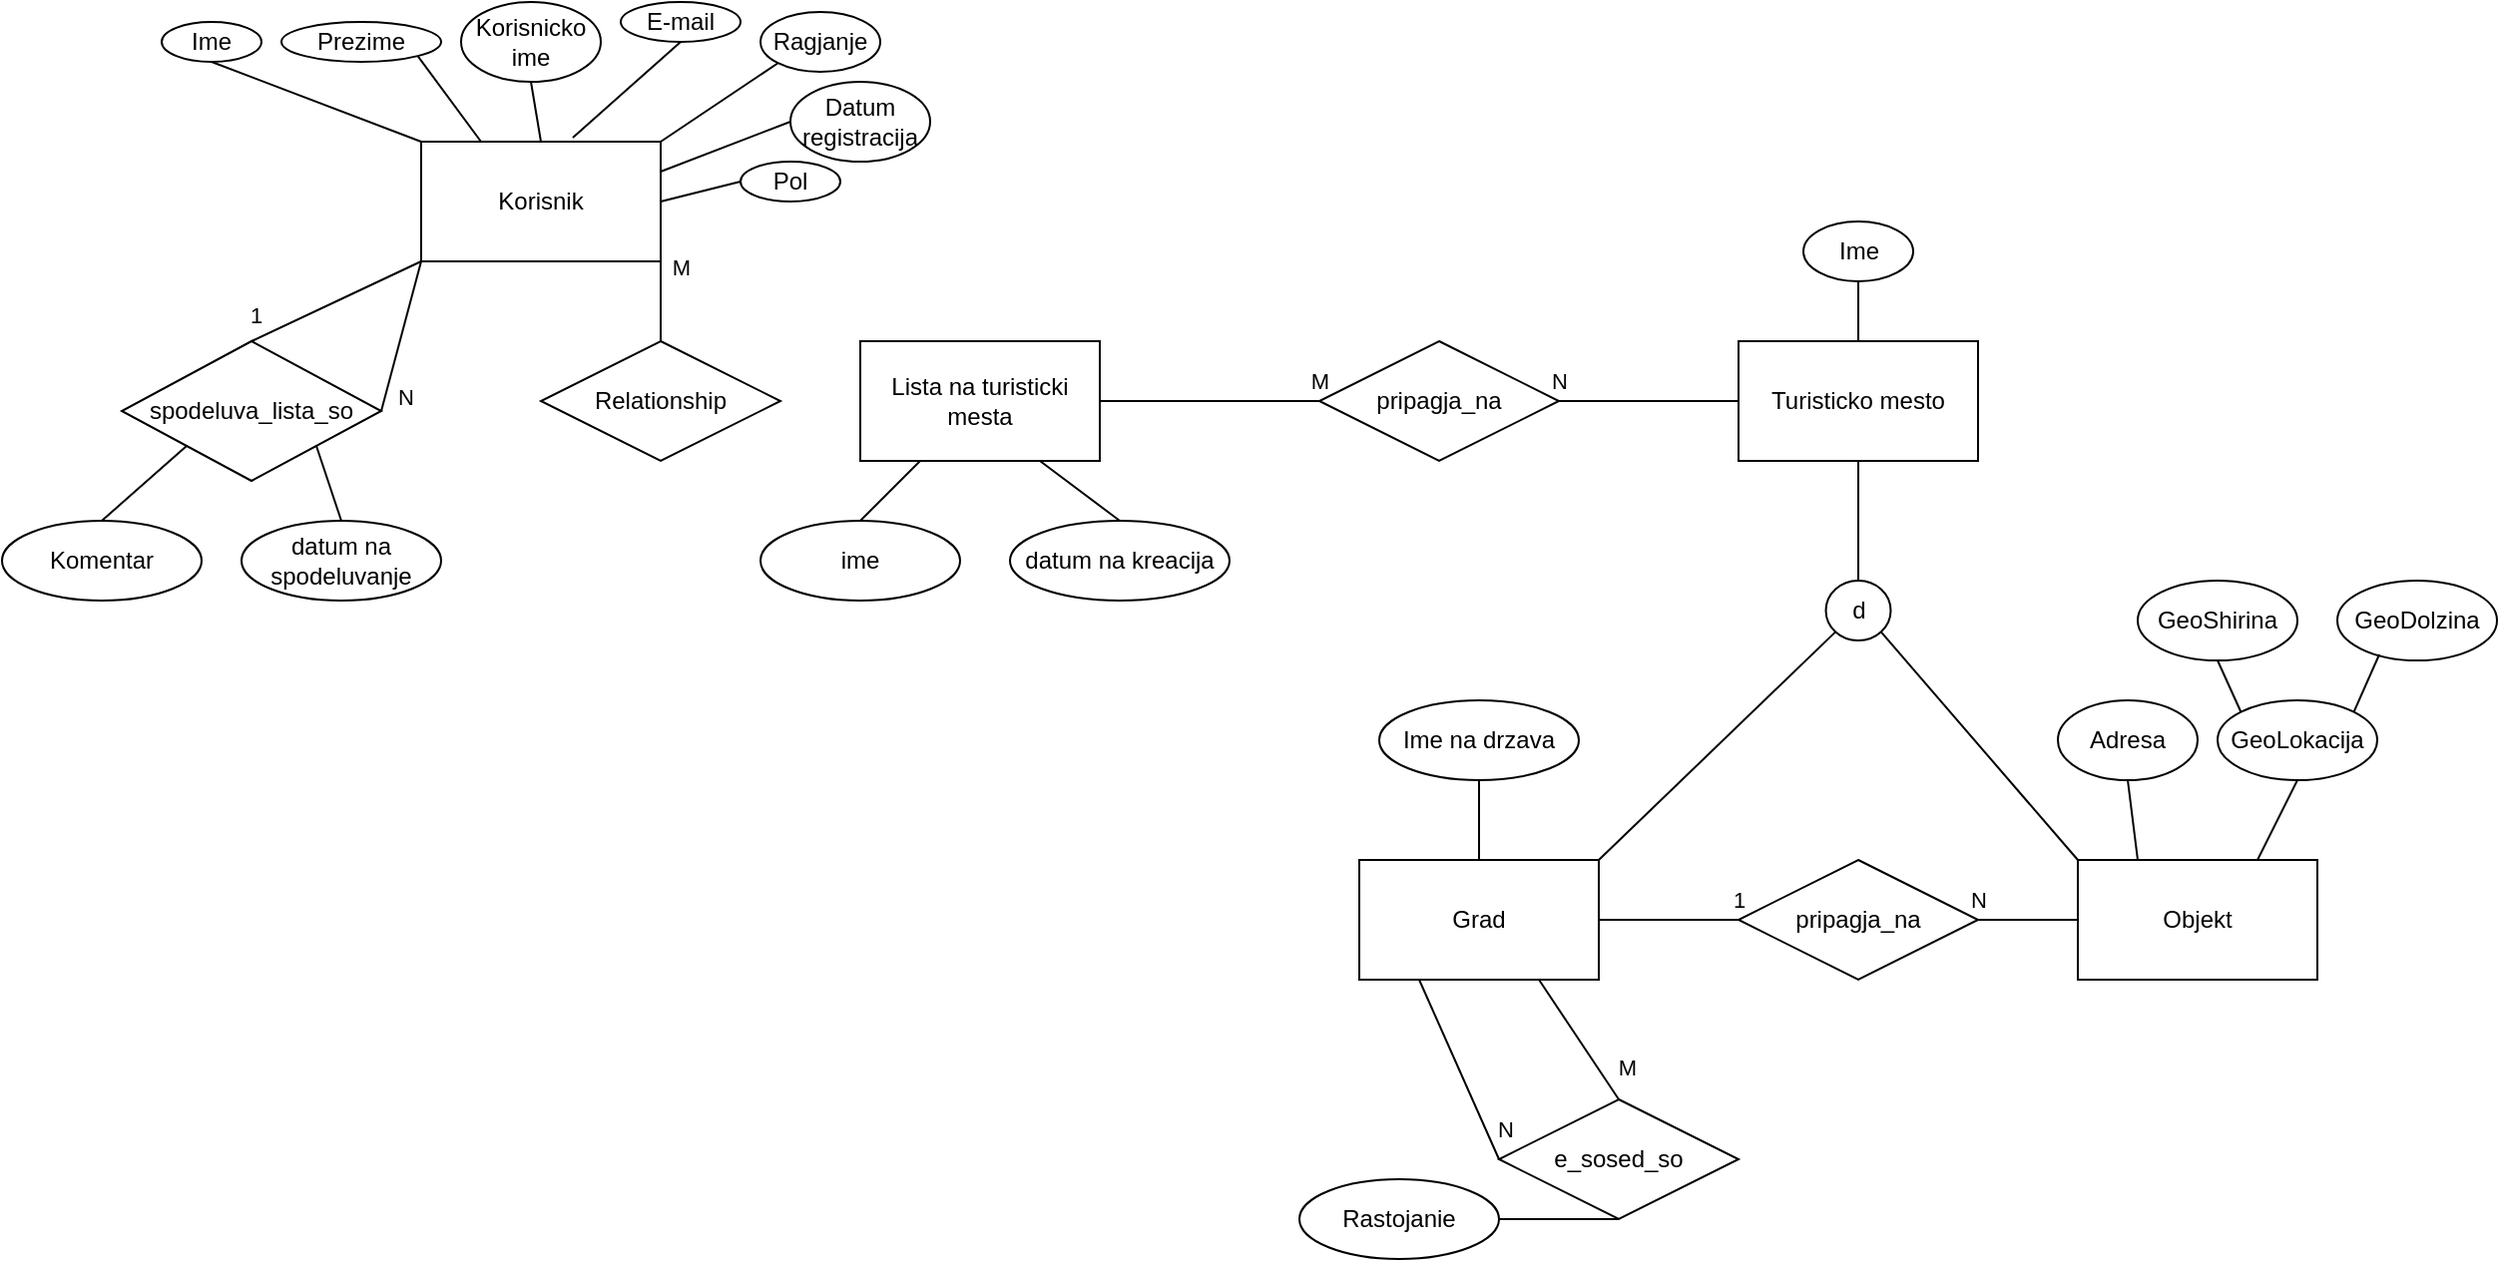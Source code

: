 <mxfile version="21.5.2" type="github">
  <diagram name="Page-1" id="4vaZD6aFRvWip1wH8n_Y">
    <mxGraphModel dx="1322" dy="781" grid="1" gridSize="10" guides="1" tooltips="1" connect="1" arrows="1" fold="1" page="1" pageScale="1" pageWidth="850" pageHeight="1100" math="0" shadow="0">
      <root>
        <mxCell id="0" />
        <mxCell id="1" parent="0" />
        <mxCell id="oy7YL8Xd5E4N8mvJYCTs-1" value="&lt;div&gt;Korisnik&lt;/div&gt;" style="rounded=0;whiteSpace=wrap;html=1;" vertex="1" parent="1">
          <mxGeometry x="160" y="90" width="120" height="60" as="geometry" />
        </mxCell>
        <mxCell id="oy7YL8Xd5E4N8mvJYCTs-9" value="Ime" style="ellipse;whiteSpace=wrap;html=1;align=center;" vertex="1" parent="1">
          <mxGeometry x="30" y="30" width="50" height="20" as="geometry" />
        </mxCell>
        <mxCell id="oy7YL8Xd5E4N8mvJYCTs-10" value="Prezime" style="ellipse;whiteSpace=wrap;html=1;align=center;" vertex="1" parent="1">
          <mxGeometry x="90" y="30" width="80" height="20" as="geometry" />
        </mxCell>
        <mxCell id="oy7YL8Xd5E4N8mvJYCTs-11" value="&lt;div&gt;Korisnicko ime&lt;/div&gt;" style="ellipse;whiteSpace=wrap;html=1;align=center;" vertex="1" parent="1">
          <mxGeometry x="180" y="20" width="70" height="40" as="geometry" />
        </mxCell>
        <mxCell id="oy7YL8Xd5E4N8mvJYCTs-12" value="E-mail" style="ellipse;whiteSpace=wrap;html=1;align=center;" vertex="1" parent="1">
          <mxGeometry x="260" y="20" width="60" height="20" as="geometry" />
        </mxCell>
        <mxCell id="oy7YL8Xd5E4N8mvJYCTs-13" value="&lt;div&gt;Ragjanje&lt;/div&gt;" style="ellipse;whiteSpace=wrap;html=1;align=center;" vertex="1" parent="1">
          <mxGeometry x="330" y="25" width="60" height="30" as="geometry" />
        </mxCell>
        <mxCell id="oy7YL8Xd5E4N8mvJYCTs-14" value="&lt;div&gt;Datum registracija&lt;/div&gt;" style="ellipse;whiteSpace=wrap;html=1;align=center;" vertex="1" parent="1">
          <mxGeometry x="345" y="60" width="70" height="40" as="geometry" />
        </mxCell>
        <mxCell id="oy7YL8Xd5E4N8mvJYCTs-15" value="&lt;div&gt;Pol&lt;/div&gt;" style="ellipse;whiteSpace=wrap;html=1;align=center;" vertex="1" parent="1">
          <mxGeometry x="320" y="100" width="50" height="20" as="geometry" />
        </mxCell>
        <mxCell id="oy7YL8Xd5E4N8mvJYCTs-18" value="" style="endArrow=none;html=1;rounded=0;entryX=0;entryY=0;entryDx=0;entryDy=0;exitX=0.5;exitY=1;exitDx=0;exitDy=0;" edge="1" parent="1" source="oy7YL8Xd5E4N8mvJYCTs-9" target="oy7YL8Xd5E4N8mvJYCTs-1">
          <mxGeometry width="50" height="50" relative="1" as="geometry">
            <mxPoint x="110" y="340" as="sourcePoint" />
            <mxPoint x="160" y="290" as="targetPoint" />
          </mxGeometry>
        </mxCell>
        <mxCell id="oy7YL8Xd5E4N8mvJYCTs-19" value="" style="endArrow=none;html=1;rounded=0;entryX=0.25;entryY=0;entryDx=0;entryDy=0;exitX=1;exitY=1;exitDx=0;exitDy=0;" edge="1" parent="1" source="oy7YL8Xd5E4N8mvJYCTs-10" target="oy7YL8Xd5E4N8mvJYCTs-1">
          <mxGeometry width="50" height="50" relative="1" as="geometry">
            <mxPoint x="65" y="60" as="sourcePoint" />
            <mxPoint x="170" y="100" as="targetPoint" />
          </mxGeometry>
        </mxCell>
        <mxCell id="oy7YL8Xd5E4N8mvJYCTs-20" value="" style="endArrow=none;html=1;rounded=0;entryX=0.5;entryY=0;entryDx=0;entryDy=0;exitX=0.5;exitY=1;exitDx=0;exitDy=0;" edge="1" parent="1" source="oy7YL8Xd5E4N8mvJYCTs-11" target="oy7YL8Xd5E4N8mvJYCTs-1">
          <mxGeometry width="50" height="50" relative="1" as="geometry">
            <mxPoint x="168" y="57" as="sourcePoint" />
            <mxPoint x="200" y="100" as="targetPoint" />
          </mxGeometry>
        </mxCell>
        <mxCell id="oy7YL8Xd5E4N8mvJYCTs-21" value="" style="endArrow=none;html=1;rounded=0;entryX=0.633;entryY=-0.033;entryDx=0;entryDy=0;exitX=0.5;exitY=1;exitDx=0;exitDy=0;entryPerimeter=0;" edge="1" parent="1" source="oy7YL8Xd5E4N8mvJYCTs-12" target="oy7YL8Xd5E4N8mvJYCTs-1">
          <mxGeometry width="50" height="50" relative="1" as="geometry">
            <mxPoint x="178" y="67" as="sourcePoint" />
            <mxPoint x="210" y="110" as="targetPoint" />
          </mxGeometry>
        </mxCell>
        <mxCell id="oy7YL8Xd5E4N8mvJYCTs-22" value="" style="endArrow=none;html=1;rounded=0;entryX=1;entryY=0;entryDx=0;entryDy=0;exitX=0;exitY=1;exitDx=0;exitDy=0;" edge="1" parent="1" source="oy7YL8Xd5E4N8mvJYCTs-13" target="oy7YL8Xd5E4N8mvJYCTs-1">
          <mxGeometry width="50" height="50" relative="1" as="geometry">
            <mxPoint x="188" y="77" as="sourcePoint" />
            <mxPoint x="220" y="120" as="targetPoint" />
          </mxGeometry>
        </mxCell>
        <mxCell id="oy7YL8Xd5E4N8mvJYCTs-23" value="" style="endArrow=none;html=1;rounded=0;entryX=0;entryY=0.5;entryDx=0;entryDy=0;exitX=1;exitY=0.25;exitDx=0;exitDy=0;" edge="1" parent="1" source="oy7YL8Xd5E4N8mvJYCTs-1" target="oy7YL8Xd5E4N8mvJYCTs-14">
          <mxGeometry width="50" height="50" relative="1" as="geometry">
            <mxPoint x="198" y="87" as="sourcePoint" />
            <mxPoint x="230" y="130" as="targetPoint" />
          </mxGeometry>
        </mxCell>
        <mxCell id="oy7YL8Xd5E4N8mvJYCTs-24" value="" style="endArrow=none;html=1;rounded=0;exitX=0;exitY=0.5;exitDx=0;exitDy=0;entryX=1;entryY=0.5;entryDx=0;entryDy=0;" edge="1" parent="1" source="oy7YL8Xd5E4N8mvJYCTs-15" target="oy7YL8Xd5E4N8mvJYCTs-1">
          <mxGeometry width="50" height="50" relative="1" as="geometry">
            <mxPoint x="208" y="97" as="sourcePoint" />
            <mxPoint x="240" y="140" as="targetPoint" />
          </mxGeometry>
        </mxCell>
        <mxCell id="oy7YL8Xd5E4N8mvJYCTs-25" value="&lt;div&gt;Turisticko mesto&lt;/div&gt;" style="rounded=0;whiteSpace=wrap;html=1;" vertex="1" parent="1">
          <mxGeometry x="820" y="190" width="120" height="60" as="geometry" />
        </mxCell>
        <mxCell id="oy7YL8Xd5E4N8mvJYCTs-26" value="Ime" style="ellipse;whiteSpace=wrap;html=1;align=center;" vertex="1" parent="1">
          <mxGeometry x="852.5" y="130" width="55" height="30" as="geometry" />
        </mxCell>
        <mxCell id="oy7YL8Xd5E4N8mvJYCTs-27" value="" style="endArrow=none;html=1;rounded=0;entryX=0.5;entryY=1;entryDx=0;entryDy=0;exitX=0.5;exitY=0;exitDx=0;exitDy=0;" edge="1" parent="1" source="oy7YL8Xd5E4N8mvJYCTs-25" target="oy7YL8Xd5E4N8mvJYCTs-26">
          <mxGeometry width="50" height="50" relative="1" as="geometry">
            <mxPoint x="710" y="340" as="sourcePoint" />
            <mxPoint x="760" y="290" as="targetPoint" />
          </mxGeometry>
        </mxCell>
        <mxCell id="oy7YL8Xd5E4N8mvJYCTs-28" value="" style="endArrow=none;html=1;rounded=0;entryX=0.5;entryY=1;entryDx=0;entryDy=0;exitX=0.5;exitY=0;exitDx=0;exitDy=0;" edge="1" parent="1" source="oy7YL8Xd5E4N8mvJYCTs-29" target="oy7YL8Xd5E4N8mvJYCTs-25">
          <mxGeometry width="50" height="50" relative="1" as="geometry">
            <mxPoint x="880" y="320" as="sourcePoint" />
            <mxPoint x="870" y="300" as="targetPoint" />
          </mxGeometry>
        </mxCell>
        <mxCell id="oy7YL8Xd5E4N8mvJYCTs-29" value="d" style="ellipse;whiteSpace=wrap;html=1;align=center;" vertex="1" parent="1">
          <mxGeometry x="863.75" y="310" width="32.5" height="30" as="geometry" />
        </mxCell>
        <mxCell id="oy7YL8Xd5E4N8mvJYCTs-31" value="Grad" style="rounded=0;whiteSpace=wrap;html=1;" vertex="1" parent="1">
          <mxGeometry x="630" y="450" width="120" height="60" as="geometry" />
        </mxCell>
        <mxCell id="oy7YL8Xd5E4N8mvJYCTs-32" value="&lt;div&gt;Objekt&lt;/div&gt;" style="rounded=0;whiteSpace=wrap;html=1;" vertex="1" parent="1">
          <mxGeometry x="990" y="450" width="120" height="60" as="geometry" />
        </mxCell>
        <mxCell id="oy7YL8Xd5E4N8mvJYCTs-33" value="" style="endArrow=none;html=1;rounded=0;exitX=1;exitY=0;exitDx=0;exitDy=0;entryX=0;entryY=1;entryDx=0;entryDy=0;" edge="1" parent="1" source="oy7YL8Xd5E4N8mvJYCTs-31" target="oy7YL8Xd5E4N8mvJYCTs-29">
          <mxGeometry width="50" height="50" relative="1" as="geometry">
            <mxPoint x="770" y="390" as="sourcePoint" />
            <mxPoint x="820" y="340" as="targetPoint" />
          </mxGeometry>
        </mxCell>
        <mxCell id="oy7YL8Xd5E4N8mvJYCTs-34" value="" style="endArrow=none;html=1;rounded=0;exitX=0;exitY=0;exitDx=0;exitDy=0;entryX=1;entryY=1;entryDx=0;entryDy=0;" edge="1" parent="1" source="oy7YL8Xd5E4N8mvJYCTs-32" target="oy7YL8Xd5E4N8mvJYCTs-29">
          <mxGeometry width="50" height="50" relative="1" as="geometry">
            <mxPoint x="830" y="410" as="sourcePoint" />
            <mxPoint x="879" y="346" as="targetPoint" />
          </mxGeometry>
        </mxCell>
        <mxCell id="oy7YL8Xd5E4N8mvJYCTs-35" value="Ime na drzava" style="ellipse;whiteSpace=wrap;html=1;align=center;" vertex="1" parent="1">
          <mxGeometry x="640" y="370" width="100" height="40" as="geometry" />
        </mxCell>
        <mxCell id="oy7YL8Xd5E4N8mvJYCTs-36" value="" style="endArrow=none;html=1;rounded=0;exitX=0.5;exitY=0;exitDx=0;exitDy=0;entryX=0.5;entryY=1;entryDx=0;entryDy=0;" edge="1" parent="1" source="oy7YL8Xd5E4N8mvJYCTs-31" target="oy7YL8Xd5E4N8mvJYCTs-35">
          <mxGeometry width="50" height="50" relative="1" as="geometry">
            <mxPoint x="840" y="420" as="sourcePoint" />
            <mxPoint x="889" y="356" as="targetPoint" />
          </mxGeometry>
        </mxCell>
        <mxCell id="oy7YL8Xd5E4N8mvJYCTs-37" value="Adresa" style="ellipse;whiteSpace=wrap;html=1;align=center;" vertex="1" parent="1">
          <mxGeometry x="980" y="370" width="70" height="40" as="geometry" />
        </mxCell>
        <mxCell id="oy7YL8Xd5E4N8mvJYCTs-38" value="" style="endArrow=none;html=1;rounded=0;exitX=0.25;exitY=0;exitDx=0;exitDy=0;entryX=0.5;entryY=1;entryDx=0;entryDy=0;" edge="1" parent="1" source="oy7YL8Xd5E4N8mvJYCTs-32" target="oy7YL8Xd5E4N8mvJYCTs-37">
          <mxGeometry width="50" height="50" relative="1" as="geometry">
            <mxPoint x="850" y="430" as="sourcePoint" />
            <mxPoint x="899" y="366" as="targetPoint" />
          </mxGeometry>
        </mxCell>
        <mxCell id="oy7YL8Xd5E4N8mvJYCTs-40" value="&lt;div&gt;GeoLokacija&lt;/div&gt;" style="ellipse;whiteSpace=wrap;html=1;align=center;" vertex="1" parent="1">
          <mxGeometry x="1060" y="370" width="80" height="40" as="geometry" />
        </mxCell>
        <mxCell id="oy7YL8Xd5E4N8mvJYCTs-41" value="" style="endArrow=none;html=1;rounded=0;exitX=0.75;exitY=0;exitDx=0;exitDy=0;entryX=0.5;entryY=1;entryDx=0;entryDy=0;" edge="1" parent="1" target="oy7YL8Xd5E4N8mvJYCTs-40" source="oy7YL8Xd5E4N8mvJYCTs-32">
          <mxGeometry width="50" height="50" relative="1" as="geometry">
            <mxPoint x="1130" y="450" as="sourcePoint" />
            <mxPoint x="999" y="366" as="targetPoint" />
          </mxGeometry>
        </mxCell>
        <mxCell id="oy7YL8Xd5E4N8mvJYCTs-42" value="pripagja_na" style="shape=rhombus;perimeter=rhombusPerimeter;whiteSpace=wrap;html=1;align=center;" vertex="1" parent="1">
          <mxGeometry x="820" y="450" width="120" height="60" as="geometry" />
        </mxCell>
        <mxCell id="oy7YL8Xd5E4N8mvJYCTs-43" value="1" style="endArrow=none;html=1;rounded=0;exitX=1;exitY=0.5;exitDx=0;exitDy=0;entryX=0;entryY=0.5;entryDx=0;entryDy=0;" edge="1" parent="1" source="oy7YL8Xd5E4N8mvJYCTs-31" target="oy7YL8Xd5E4N8mvJYCTs-42">
          <mxGeometry x="1" y="10" width="50" height="50" relative="1" as="geometry">
            <mxPoint x="770" y="630" as="sourcePoint" />
            <mxPoint x="820" y="580" as="targetPoint" />
            <mxPoint as="offset" />
          </mxGeometry>
        </mxCell>
        <mxCell id="oy7YL8Xd5E4N8mvJYCTs-44" value="N" style="endArrow=none;html=1;rounded=0;exitX=1;exitY=0.5;exitDx=0;exitDy=0;entryX=0;entryY=0.5;entryDx=0;entryDy=0;" edge="1" parent="1" source="oy7YL8Xd5E4N8mvJYCTs-42" target="oy7YL8Xd5E4N8mvJYCTs-32">
          <mxGeometry x="-1" y="10" width="50" height="50" relative="1" as="geometry">
            <mxPoint x="950" y="520" as="sourcePoint" />
            <mxPoint x="1000" y="470" as="targetPoint" />
            <mxPoint as="offset" />
          </mxGeometry>
        </mxCell>
        <mxCell id="oy7YL8Xd5E4N8mvJYCTs-46" value="&lt;div&gt;e_sosed_so&lt;/div&gt;" style="shape=rhombus;perimeter=rhombusPerimeter;whiteSpace=wrap;html=1;align=center;" vertex="1" parent="1">
          <mxGeometry x="700" y="570" width="120" height="60" as="geometry" />
        </mxCell>
        <mxCell id="oy7YL8Xd5E4N8mvJYCTs-47" value="GeoShirina" style="ellipse;whiteSpace=wrap;html=1;align=center;" vertex="1" parent="1">
          <mxGeometry x="1020" y="310" width="80" height="40" as="geometry" />
        </mxCell>
        <mxCell id="oy7YL8Xd5E4N8mvJYCTs-48" value="" style="endArrow=none;html=1;rounded=0;exitX=0.5;exitY=1;exitDx=0;exitDy=0;entryX=0;entryY=0;entryDx=0;entryDy=0;" edge="1" parent="1" source="oy7YL8Xd5E4N8mvJYCTs-47" target="oy7YL8Xd5E4N8mvJYCTs-40">
          <mxGeometry width="50" height="50" relative="1" as="geometry">
            <mxPoint x="1020" y="610" as="sourcePoint" />
            <mxPoint x="1070" y="560" as="targetPoint" />
          </mxGeometry>
        </mxCell>
        <mxCell id="oy7YL8Xd5E4N8mvJYCTs-49" value="GeoDolzina" style="ellipse;whiteSpace=wrap;html=1;align=center;" vertex="1" parent="1">
          <mxGeometry x="1120" y="310" width="80" height="40" as="geometry" />
        </mxCell>
        <mxCell id="oy7YL8Xd5E4N8mvJYCTs-50" value="" style="endArrow=none;html=1;rounded=0;exitX=1;exitY=0;exitDx=0;exitDy=0;entryX=0.263;entryY=0.925;entryDx=0;entryDy=0;entryPerimeter=0;" edge="1" parent="1" source="oy7YL8Xd5E4N8mvJYCTs-40" target="oy7YL8Xd5E4N8mvJYCTs-49">
          <mxGeometry width="50" height="50" relative="1" as="geometry">
            <mxPoint x="1140" y="420" as="sourcePoint" />
            <mxPoint x="1190" y="370" as="targetPoint" />
          </mxGeometry>
        </mxCell>
        <mxCell id="oy7YL8Xd5E4N8mvJYCTs-51" value="N" style="endArrow=none;html=1;rounded=0;exitX=0;exitY=0.5;exitDx=0;exitDy=0;entryX=0.25;entryY=1;entryDx=0;entryDy=0;" edge="1" parent="1" source="oy7YL8Xd5E4N8mvJYCTs-46" target="oy7YL8Xd5E4N8mvJYCTs-31">
          <mxGeometry x="-0.746" y="-9" width="50" height="50" relative="1" as="geometry">
            <mxPoint x="570" y="620" as="sourcePoint" />
            <mxPoint x="620" y="570" as="targetPoint" />
            <mxPoint as="offset" />
          </mxGeometry>
        </mxCell>
        <mxCell id="oy7YL8Xd5E4N8mvJYCTs-52" value="M" style="endArrow=none;html=1;rounded=0;entryX=0.75;entryY=1;entryDx=0;entryDy=0;exitX=0.5;exitY=0;exitDx=0;exitDy=0;" edge="1" parent="1" source="oy7YL8Xd5E4N8mvJYCTs-46" target="oy7YL8Xd5E4N8mvJYCTs-31">
          <mxGeometry x="-0.677" y="-11" width="50" height="50" relative="1" as="geometry">
            <mxPoint x="720" y="580" as="sourcePoint" />
            <mxPoint x="770" y="530" as="targetPoint" />
            <mxPoint x="1" as="offset" />
          </mxGeometry>
        </mxCell>
        <mxCell id="oy7YL8Xd5E4N8mvJYCTs-54" value="" style="endArrow=none;html=1;rounded=0;entryX=0.5;entryY=1;entryDx=0;entryDy=0;exitX=1;exitY=0.5;exitDx=0;exitDy=0;" edge="1" parent="1" source="oy7YL8Xd5E4N8mvJYCTs-55" target="oy7YL8Xd5E4N8mvJYCTs-46">
          <mxGeometry width="50" height="50" relative="1" as="geometry">
            <mxPoint x="740" y="680" as="sourcePoint" />
            <mxPoint x="780" y="530" as="targetPoint" />
          </mxGeometry>
        </mxCell>
        <mxCell id="oy7YL8Xd5E4N8mvJYCTs-55" value="Rastojanie" style="ellipse;whiteSpace=wrap;html=1;align=center;" vertex="1" parent="1">
          <mxGeometry x="600" y="610" width="100" height="40" as="geometry" />
        </mxCell>
        <mxCell id="oy7YL8Xd5E4N8mvJYCTs-60" value="ime" style="ellipse;whiteSpace=wrap;html=1;align=center;" vertex="1" parent="1">
          <mxGeometry x="330" y="280" width="100" height="40" as="geometry" />
        </mxCell>
        <mxCell id="oy7YL8Xd5E4N8mvJYCTs-61" value="" style="endArrow=none;html=1;rounded=0;exitX=0.5;exitY=0;exitDx=0;exitDy=0;entryX=0.25;entryY=1;entryDx=0;entryDy=0;" edge="1" parent="1" source="oy7YL8Xd5E4N8mvJYCTs-60" target="oy7YL8Xd5E4N8mvJYCTs-71">
          <mxGeometry width="50" height="50" relative="1" as="geometry">
            <mxPoint x="285.355" y="272.928" as="sourcePoint" />
            <mxPoint x="310" y="247.07" as="targetPoint" />
          </mxGeometry>
        </mxCell>
        <mxCell id="oy7YL8Xd5E4N8mvJYCTs-62" value="" style="endArrow=none;html=1;rounded=0;entryX=0.75;entryY=1;entryDx=0;entryDy=0;exitX=0.5;exitY=0;exitDx=0;exitDy=0;" edge="1" parent="1" source="oy7YL8Xd5E4N8mvJYCTs-63" target="oy7YL8Xd5E4N8mvJYCTs-71">
          <mxGeometry width="50" height="50" relative="1" as="geometry">
            <mxPoint x="375" y="267.07" as="sourcePoint" />
            <mxPoint x="340" y="232.07" as="targetPoint" />
          </mxGeometry>
        </mxCell>
        <mxCell id="oy7YL8Xd5E4N8mvJYCTs-63" value="datum na kreacija" style="ellipse;whiteSpace=wrap;html=1;align=center;" vertex="1" parent="1">
          <mxGeometry x="455" y="280" width="110" height="40" as="geometry" />
        </mxCell>
        <mxCell id="oy7YL8Xd5E4N8mvJYCTs-64" value="spodeluva_lista_so" style="shape=rhombus;perimeter=rhombusPerimeter;whiteSpace=wrap;html=1;align=center;" vertex="1" parent="1">
          <mxGeometry x="10" y="190" width="130" height="70" as="geometry" />
        </mxCell>
        <mxCell id="oy7YL8Xd5E4N8mvJYCTs-65" value="1" style="endArrow=none;html=1;rounded=0;entryX=0;entryY=1;entryDx=0;entryDy=0;exitX=0.5;exitY=0;exitDx=0;exitDy=0;" edge="1" parent="1" source="oy7YL8Xd5E4N8mvJYCTs-64" target="oy7YL8Xd5E4N8mvJYCTs-1">
          <mxGeometry x="-0.85" y="11" width="50" height="50" relative="1" as="geometry">
            <mxPoint x="100" y="180" as="sourcePoint" />
            <mxPoint x="150" y="130" as="targetPoint" />
            <mxPoint as="offset" />
          </mxGeometry>
        </mxCell>
        <mxCell id="oy7YL8Xd5E4N8mvJYCTs-66" value="N" style="endArrow=none;html=1;rounded=0;exitX=1;exitY=0.5;exitDx=0;exitDy=0;entryX=0;entryY=1;entryDx=0;entryDy=0;" edge="1" parent="1" source="oy7YL8Xd5E4N8mvJYCTs-64" target="oy7YL8Xd5E4N8mvJYCTs-1">
          <mxGeometry x="-0.751" y="-10" width="50" height="50" relative="1" as="geometry">
            <mxPoint x="170" y="220" as="sourcePoint" />
            <mxPoint x="220" y="170" as="targetPoint" />
            <mxPoint as="offset" />
          </mxGeometry>
        </mxCell>
        <mxCell id="oy7YL8Xd5E4N8mvJYCTs-67" value="" style="endArrow=none;html=1;rounded=0;entryX=0;entryY=1;entryDx=0;entryDy=0;exitX=0.5;exitY=0;exitDx=0;exitDy=0;" edge="1" parent="1" source="oy7YL8Xd5E4N8mvJYCTs-69" target="oy7YL8Xd5E4N8mvJYCTs-64">
          <mxGeometry width="50" height="50" relative="1" as="geometry">
            <mxPoint x="60" y="300" as="sourcePoint" />
            <mxPoint x="70" y="310" as="targetPoint" />
          </mxGeometry>
        </mxCell>
        <mxCell id="oy7YL8Xd5E4N8mvJYCTs-69" value="Komentar" style="ellipse;whiteSpace=wrap;html=1;align=center;" vertex="1" parent="1">
          <mxGeometry x="-50" y="280" width="100" height="40" as="geometry" />
        </mxCell>
        <mxCell id="oy7YL8Xd5E4N8mvJYCTs-70" value="datum na spodeluvanje" style="ellipse;whiteSpace=wrap;html=1;align=center;" vertex="1" parent="1">
          <mxGeometry x="70" y="280" width="100" height="40" as="geometry" />
        </mxCell>
        <mxCell id="oy7YL8Xd5E4N8mvJYCTs-71" value="Lista na turisticki mesta" style="rounded=0;whiteSpace=wrap;html=1;" vertex="1" parent="1">
          <mxGeometry x="380" y="190" width="120" height="60" as="geometry" />
        </mxCell>
        <mxCell id="oy7YL8Xd5E4N8mvJYCTs-72" value="pripagja_na" style="shape=rhombus;perimeter=rhombusPerimeter;whiteSpace=wrap;html=1;align=center;" vertex="1" parent="1">
          <mxGeometry x="610" y="190" width="120" height="60" as="geometry" />
        </mxCell>
        <mxCell id="oy7YL8Xd5E4N8mvJYCTs-75" value="M" style="endArrow=none;html=1;rounded=0;exitX=1;exitY=0.5;exitDx=0;exitDy=0;entryX=0;entryY=0.5;entryDx=0;entryDy=0;" edge="1" parent="1" source="oy7YL8Xd5E4N8mvJYCTs-71" target="oy7YL8Xd5E4N8mvJYCTs-72">
          <mxGeometry x="1" y="10" width="50" height="50" relative="1" as="geometry">
            <mxPoint x="520" y="240" as="sourcePoint" />
            <mxPoint x="570" y="190" as="targetPoint" />
            <mxPoint as="offset" />
          </mxGeometry>
        </mxCell>
        <mxCell id="oy7YL8Xd5E4N8mvJYCTs-76" value="N" style="endArrow=none;html=1;rounded=0;exitX=1;exitY=0.5;exitDx=0;exitDy=0;entryX=0;entryY=0.5;entryDx=0;entryDy=0;" edge="1" parent="1" source="oy7YL8Xd5E4N8mvJYCTs-72" target="oy7YL8Xd5E4N8mvJYCTs-25">
          <mxGeometry x="-1" y="10" width="50" height="50" relative="1" as="geometry">
            <mxPoint x="510" y="230" as="sourcePoint" />
            <mxPoint x="620" y="230" as="targetPoint" />
            <mxPoint as="offset" />
          </mxGeometry>
        </mxCell>
        <mxCell id="oy7YL8Xd5E4N8mvJYCTs-78" value="Relationship" style="shape=rhombus;perimeter=rhombusPerimeter;whiteSpace=wrap;html=1;align=center;" vertex="1" parent="1">
          <mxGeometry x="220" y="190" width="120" height="60" as="geometry" />
        </mxCell>
        <mxCell id="oy7YL8Xd5E4N8mvJYCTs-80" value="M" style="endArrow=none;html=1;rounded=0;entryX=1;entryY=1;entryDx=0;entryDy=0;exitX=0.5;exitY=0;exitDx=0;exitDy=0;" edge="1" parent="1" source="oy7YL8Xd5E4N8mvJYCTs-78" target="oy7YL8Xd5E4N8mvJYCTs-1">
          <mxGeometry x="0.882" y="-10" width="50" height="50" relative="1" as="geometry">
            <mxPoint x="230" y="220" as="sourcePoint" />
            <mxPoint x="280" y="170" as="targetPoint" />
            <mxPoint as="offset" />
          </mxGeometry>
        </mxCell>
        <mxCell id="oy7YL8Xd5E4N8mvJYCTs-85" value="" style="endArrow=none;html=1;rounded=0;exitX=1;exitY=1;exitDx=0;exitDy=0;entryX=0.5;entryY=0;entryDx=0;entryDy=0;" edge="1" parent="1" source="oy7YL8Xd5E4N8mvJYCTs-64" target="oy7YL8Xd5E4N8mvJYCTs-70">
          <mxGeometry width="50" height="50" relative="1" as="geometry">
            <mxPoint x="150" y="340" as="sourcePoint" />
            <mxPoint x="200" y="290" as="targetPoint" />
          </mxGeometry>
        </mxCell>
      </root>
    </mxGraphModel>
  </diagram>
</mxfile>
